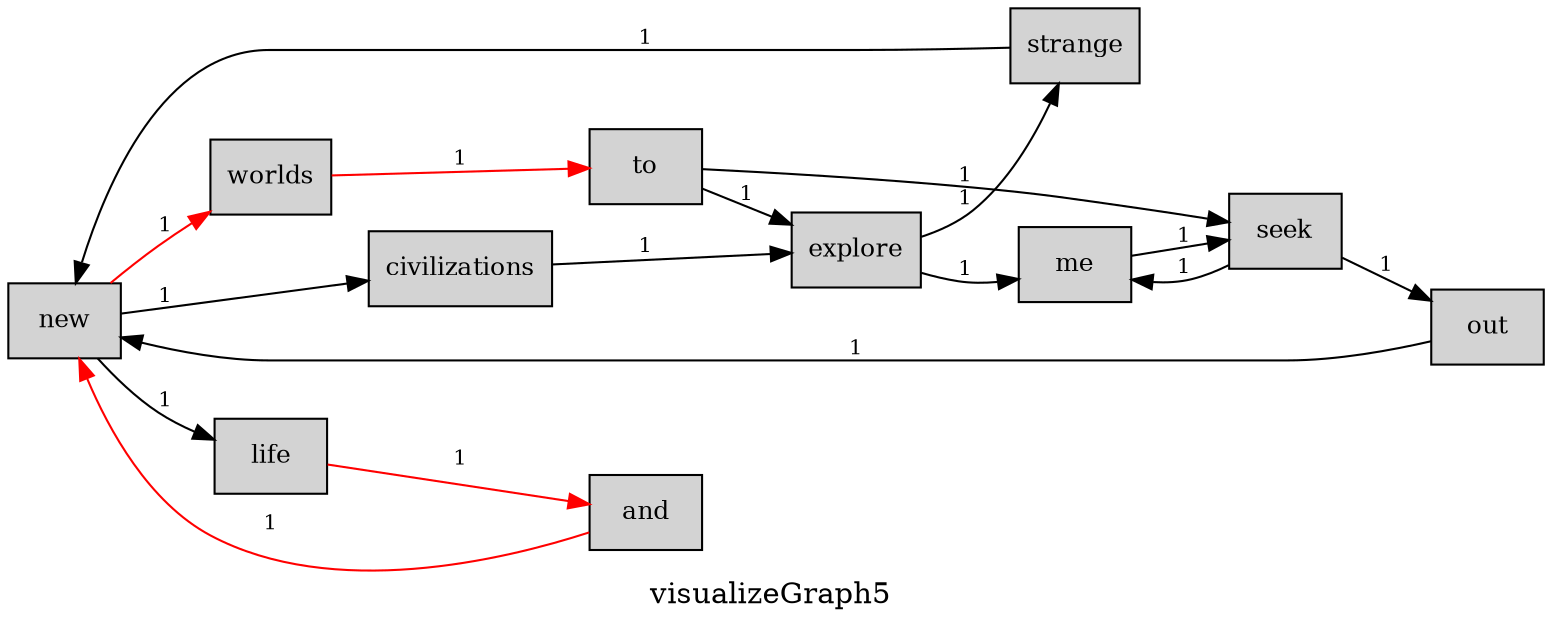 digraph G {
	graph [rankdir=LR, splines=true, overlap=false];
	node [shape=box, style=filled, fillcolor=lightgrey, fontsize=12];
	edge [color=black, fontsize=10];
"new" -> "worlds" [label="1", color="red"];
"new" -> "civilizations" [label="1", color="black"];
"new" -> "life" [label="1", color="black"];
"worlds" -> "to" [label="1", color="red"];
"explore" -> "me" [label="1", color="black"];
"explore" -> "strange" [label="1", color="black"];
"and" -> "new" [label="1", color="red"];
"me" -> "seek" [label="1", color="black"];
"to" -> "explore" [label="1", color="black"];
"to" -> "seek" [label="1", color="black"];
"civilizations" -> "explore" [label="1", color="black"];
"seek" -> "me" [label="1", color="black"];
"seek" -> "out" [label="1", color="black"];
"life" -> "and" [label="1", color="red"];
"strange" -> "new" [label="1", color="black"];
"out" -> "new" [label="1", color="black"];
	label="visualizeGraph5 ";
}
